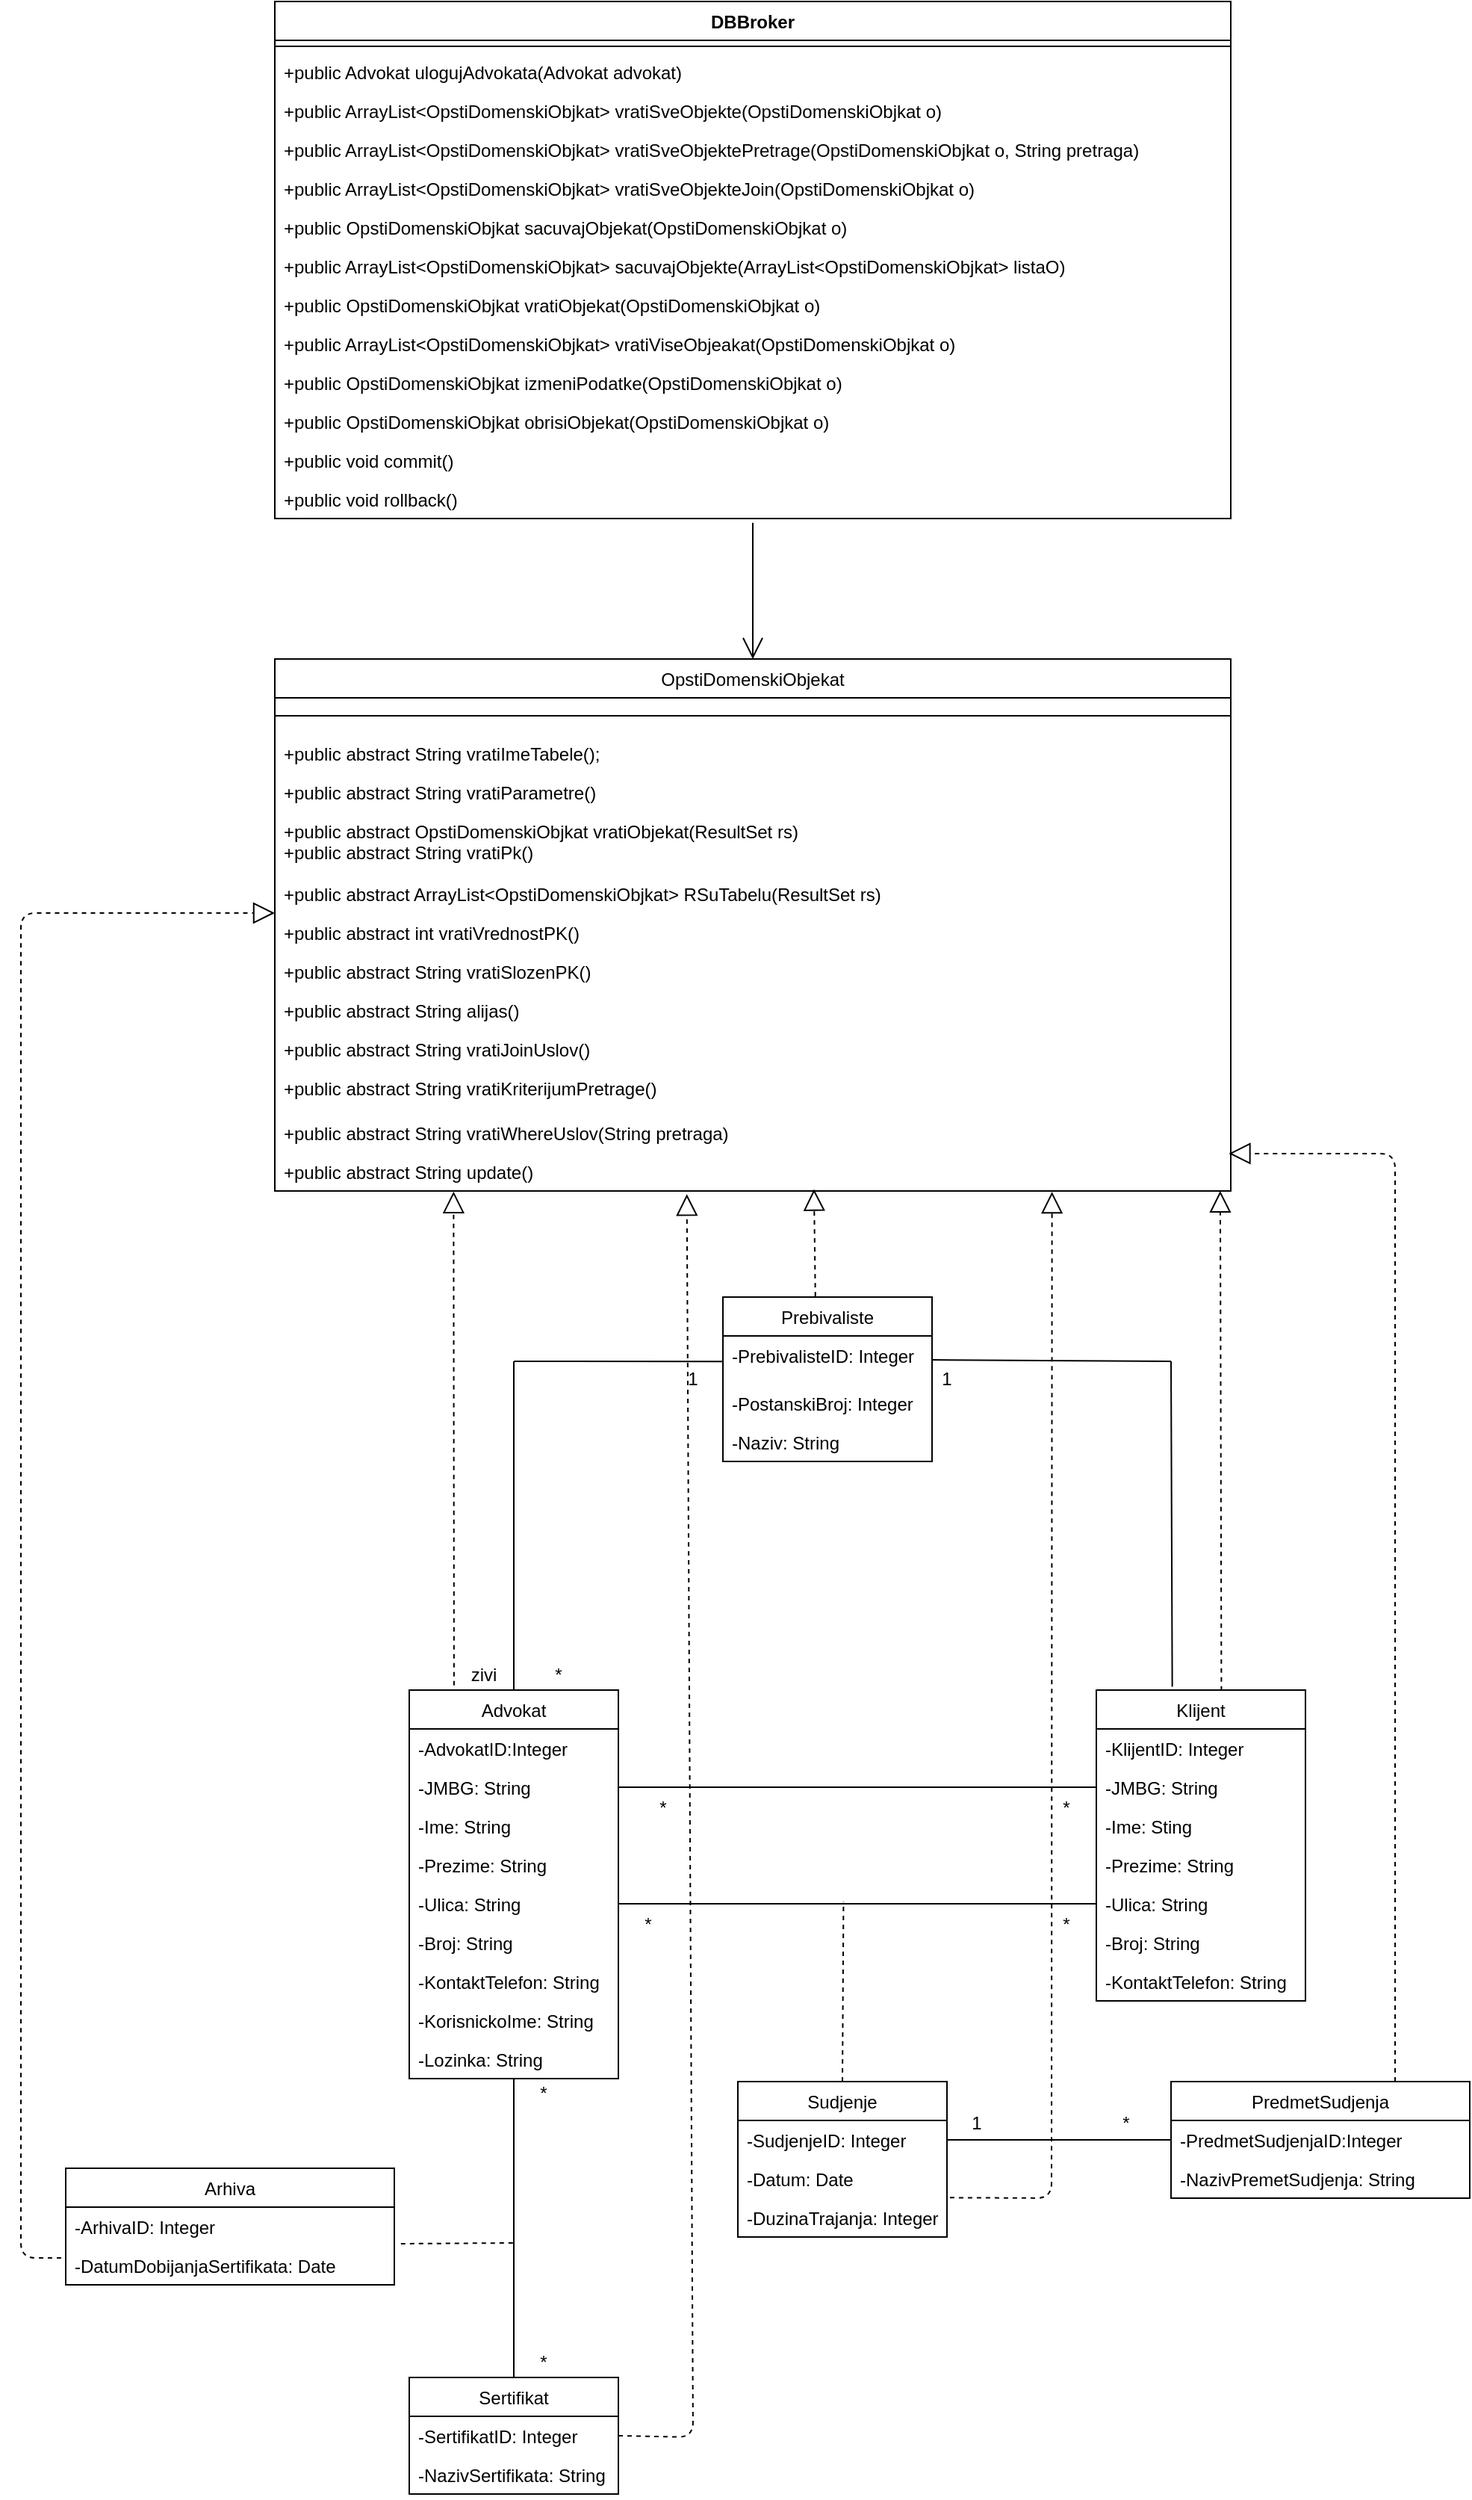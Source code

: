 <mxfile version="13.7.5" type="device"><diagram id="2KVri0osYde7TfVU3Jks" name="Page-1"><mxGraphModel dx="3020" dy="1205" grid="1" gridSize="10" guides="1" tooltips="1" connect="1" arrows="1" fold="1" page="1" pageScale="1" pageWidth="850" pageHeight="1100" math="0" shadow="0"><root><mxCell id="0"/><mxCell id="1" parent="0"/><mxCell id="NaRFbA2rVS_C3RJNnRHM-2" value="OpstiDomenskiObjekat" style="swimlane;fontStyle=0;childLayout=stackLayout;horizontal=1;startSize=26;fillColor=none;horizontalStack=0;resizeParent=1;resizeParentMax=0;resizeLast=0;collapsible=1;marginBottom=0;" vertex="1" parent="1"><mxGeometry x="-40" y="930" width="640" height="356" as="geometry"/></mxCell><mxCell id="NaRFbA2rVS_C3RJNnRHM-14" value="" style="line;strokeWidth=1;fillColor=none;align=left;verticalAlign=middle;spacingTop=-1;spacingLeft=3;spacingRight=3;rotatable=0;labelPosition=right;points=[];portConstraint=eastwest;" vertex="1" parent="NaRFbA2rVS_C3RJNnRHM-2"><mxGeometry y="26" width="640" height="24" as="geometry"/></mxCell><mxCell id="NaRFbA2rVS_C3RJNnRHM-3" value="+public abstract String vratiImeTabele();" style="text;strokeColor=none;fillColor=none;align=left;verticalAlign=top;spacingLeft=4;spacingRight=4;overflow=hidden;rotatable=0;points=[[0,0.5],[1,0.5]];portConstraint=eastwest;" vertex="1" parent="NaRFbA2rVS_C3RJNnRHM-2"><mxGeometry y="50" width="640" height="26" as="geometry"/></mxCell><mxCell id="NaRFbA2rVS_C3RJNnRHM-4" value="+public abstract String vratiParametre()" style="text;strokeColor=none;fillColor=none;align=left;verticalAlign=top;spacingLeft=4;spacingRight=4;overflow=hidden;rotatable=0;points=[[0,0.5],[1,0.5]];portConstraint=eastwest;" vertex="1" parent="NaRFbA2rVS_C3RJNnRHM-2"><mxGeometry y="76" width="640" height="26" as="geometry"/></mxCell><mxCell id="NaRFbA2rVS_C3RJNnRHM-5" value="+public abstract OpstiDomenskiObjkat vratiObjekat(ResultSet rs)&#10;+public abstract String vratiPk()" style="text;strokeColor=none;fillColor=none;align=left;verticalAlign=top;spacingLeft=4;spacingRight=4;overflow=hidden;rotatable=0;points=[[0,0.5],[1,0.5]];portConstraint=eastwest;" vertex="1" parent="NaRFbA2rVS_C3RJNnRHM-2"><mxGeometry y="102" width="640" height="42" as="geometry"/></mxCell><mxCell id="NaRFbA2rVS_C3RJNnRHM-9" value="+public abstract ArrayList&lt;OpstiDomenskiObjkat&gt; RSuTabelu(ResultSet rs)" style="text;strokeColor=none;fillColor=none;align=left;verticalAlign=top;spacingLeft=4;spacingRight=4;overflow=hidden;rotatable=0;points=[[0,0.5],[1,0.5]];portConstraint=eastwest;" vertex="1" parent="NaRFbA2rVS_C3RJNnRHM-2"><mxGeometry y="144" width="640" height="26" as="geometry"/></mxCell><mxCell id="NaRFbA2rVS_C3RJNnRHM-8" value="+public abstract int vratiVrednostPK()" style="text;strokeColor=none;fillColor=none;align=left;verticalAlign=top;spacingLeft=4;spacingRight=4;overflow=hidden;rotatable=0;points=[[0,0.5],[1,0.5]];portConstraint=eastwest;" vertex="1" parent="NaRFbA2rVS_C3RJNnRHM-2"><mxGeometry y="170" width="640" height="26" as="geometry"/></mxCell><mxCell id="NaRFbA2rVS_C3RJNnRHM-7" value="+public abstract String vratiSlozenPK()" style="text;strokeColor=none;fillColor=none;align=left;verticalAlign=top;spacingLeft=4;spacingRight=4;overflow=hidden;rotatable=0;points=[[0,0.5],[1,0.5]];portConstraint=eastwest;" vertex="1" parent="NaRFbA2rVS_C3RJNnRHM-2"><mxGeometry y="196" width="640" height="26" as="geometry"/></mxCell><mxCell id="NaRFbA2rVS_C3RJNnRHM-10" value="+public abstract String alijas()" style="text;strokeColor=none;fillColor=none;align=left;verticalAlign=top;spacingLeft=4;spacingRight=4;overflow=hidden;rotatable=0;points=[[0,0.5],[1,0.5]];portConstraint=eastwest;" vertex="1" parent="NaRFbA2rVS_C3RJNnRHM-2"><mxGeometry y="222" width="640" height="26" as="geometry"/></mxCell><mxCell id="NaRFbA2rVS_C3RJNnRHM-11" value="+public abstract String vratiJoinUslov()" style="text;strokeColor=none;fillColor=none;align=left;verticalAlign=top;spacingLeft=4;spacingRight=4;overflow=hidden;rotatable=0;points=[[0,0.5],[1,0.5]];portConstraint=eastwest;" vertex="1" parent="NaRFbA2rVS_C3RJNnRHM-2"><mxGeometry y="248" width="640" height="26" as="geometry"/></mxCell><mxCell id="NaRFbA2rVS_C3RJNnRHM-6" value="+public abstract String vratiKriterijumPretrage()" style="text;strokeColor=none;fillColor=none;align=left;verticalAlign=top;spacingLeft=4;spacingRight=4;overflow=hidden;rotatable=0;points=[[0,0.5],[1,0.5]];portConstraint=eastwest;" vertex="1" parent="NaRFbA2rVS_C3RJNnRHM-2"><mxGeometry y="274" width="640" height="30" as="geometry"/></mxCell><mxCell id="NaRFbA2rVS_C3RJNnRHM-12" value="+public abstract String vratiWhereUslov(String pretraga)" style="text;strokeColor=none;fillColor=none;align=left;verticalAlign=top;spacingLeft=4;spacingRight=4;overflow=hidden;rotatable=0;points=[[0,0.5],[1,0.5]];portConstraint=eastwest;" vertex="1" parent="NaRFbA2rVS_C3RJNnRHM-2"><mxGeometry y="304" width="640" height="26" as="geometry"/></mxCell><mxCell id="NaRFbA2rVS_C3RJNnRHM-13" value="+public abstract String update()" style="text;strokeColor=none;fillColor=none;align=left;verticalAlign=top;spacingLeft=4;spacingRight=4;overflow=hidden;rotatable=0;points=[[0,0.5],[1,0.5]];portConstraint=eastwest;" vertex="1" parent="NaRFbA2rVS_C3RJNnRHM-2"><mxGeometry y="330" width="640" height="26" as="geometry"/></mxCell><mxCell id="NaRFbA2rVS_C3RJNnRHM-16" value="DBBroker&#10;" style="swimlane;fontStyle=1;align=center;verticalAlign=top;childLayout=stackLayout;horizontal=1;startSize=26;horizontalStack=0;resizeParent=1;resizeParentMax=0;resizeLast=0;collapsible=1;marginBottom=0;" vertex="1" parent="1"><mxGeometry x="-40" y="490" width="640" height="346" as="geometry"/></mxCell><mxCell id="NaRFbA2rVS_C3RJNnRHM-18" value="" style="line;strokeWidth=1;fillColor=none;align=left;verticalAlign=middle;spacingTop=-1;spacingLeft=3;spacingRight=3;rotatable=0;labelPosition=right;points=[];portConstraint=eastwest;" vertex="1" parent="NaRFbA2rVS_C3RJNnRHM-16"><mxGeometry y="26" width="640" height="8" as="geometry"/></mxCell><mxCell id="NaRFbA2rVS_C3RJNnRHM-19" value="+public Advokat ulogujAdvokata(Advokat advokat)" style="text;strokeColor=none;fillColor=none;align=left;verticalAlign=top;spacingLeft=4;spacingRight=4;overflow=hidden;rotatable=0;points=[[0,0.5],[1,0.5]];portConstraint=eastwest;" vertex="1" parent="NaRFbA2rVS_C3RJNnRHM-16"><mxGeometry y="34" width="640" height="26" as="geometry"/></mxCell><mxCell id="NaRFbA2rVS_C3RJNnRHM-20" value="+public ArrayList&lt;OpstiDomenskiObjkat&gt; vratiSveObjekte(OpstiDomenskiObjkat o)" style="text;strokeColor=none;fillColor=none;align=left;verticalAlign=top;spacingLeft=4;spacingRight=4;overflow=hidden;rotatable=0;points=[[0,0.5],[1,0.5]];portConstraint=eastwest;" vertex="1" parent="NaRFbA2rVS_C3RJNnRHM-16"><mxGeometry y="60" width="640" height="26" as="geometry"/></mxCell><mxCell id="NaRFbA2rVS_C3RJNnRHM-21" value="+public ArrayList&lt;OpstiDomenskiObjkat&gt; vratiSveObjektePretrage(OpstiDomenskiObjkat o, String pretraga)" style="text;strokeColor=none;fillColor=none;align=left;verticalAlign=top;spacingLeft=4;spacingRight=4;overflow=hidden;rotatable=0;points=[[0,0.5],[1,0.5]];portConstraint=eastwest;" vertex="1" parent="NaRFbA2rVS_C3RJNnRHM-16"><mxGeometry y="86" width="640" height="26" as="geometry"/></mxCell><mxCell id="NaRFbA2rVS_C3RJNnRHM-22" value="+public ArrayList&lt;OpstiDomenskiObjkat&gt; vratiSveObjekteJoin(OpstiDomenskiObjkat o)" style="text;strokeColor=none;fillColor=none;align=left;verticalAlign=top;spacingLeft=4;spacingRight=4;overflow=hidden;rotatable=0;points=[[0,0.5],[1,0.5]];portConstraint=eastwest;" vertex="1" parent="NaRFbA2rVS_C3RJNnRHM-16"><mxGeometry y="112" width="640" height="26" as="geometry"/></mxCell><mxCell id="NaRFbA2rVS_C3RJNnRHM-23" value="+public OpstiDomenskiObjkat sacuvajObjekat(OpstiDomenskiObjkat o)" style="text;strokeColor=none;fillColor=none;align=left;verticalAlign=top;spacingLeft=4;spacingRight=4;overflow=hidden;rotatable=0;points=[[0,0.5],[1,0.5]];portConstraint=eastwest;" vertex="1" parent="NaRFbA2rVS_C3RJNnRHM-16"><mxGeometry y="138" width="640" height="26" as="geometry"/></mxCell><mxCell id="NaRFbA2rVS_C3RJNnRHM-24" value="+public ArrayList&lt;OpstiDomenskiObjkat&gt; sacuvajObjekte(ArrayList&lt;OpstiDomenskiObjkat&gt; listaO)" style="text;strokeColor=none;fillColor=none;align=left;verticalAlign=top;spacingLeft=4;spacingRight=4;overflow=hidden;rotatable=0;points=[[0,0.5],[1,0.5]];portConstraint=eastwest;" vertex="1" parent="NaRFbA2rVS_C3RJNnRHM-16"><mxGeometry y="164" width="640" height="26" as="geometry"/></mxCell><mxCell id="NaRFbA2rVS_C3RJNnRHM-25" value="+public OpstiDomenskiObjkat vratiObjekat(OpstiDomenskiObjkat o)" style="text;strokeColor=none;fillColor=none;align=left;verticalAlign=top;spacingLeft=4;spacingRight=4;overflow=hidden;rotatable=0;points=[[0,0.5],[1,0.5]];portConstraint=eastwest;" vertex="1" parent="NaRFbA2rVS_C3RJNnRHM-16"><mxGeometry y="190" width="640" height="26" as="geometry"/></mxCell><mxCell id="NaRFbA2rVS_C3RJNnRHM-26" value="+public ArrayList&lt;OpstiDomenskiObjkat&gt; vratiViseObjeakat(OpstiDomenskiObjkat o)" style="text;strokeColor=none;fillColor=none;align=left;verticalAlign=top;spacingLeft=4;spacingRight=4;overflow=hidden;rotatable=0;points=[[0,0.5],[1,0.5]];portConstraint=eastwest;" vertex="1" parent="NaRFbA2rVS_C3RJNnRHM-16"><mxGeometry y="216" width="640" height="26" as="geometry"/></mxCell><mxCell id="NaRFbA2rVS_C3RJNnRHM-27" value="+public OpstiDomenskiObjkat izmeniPodatke(OpstiDomenskiObjkat o)        " style="text;strokeColor=none;fillColor=none;align=left;verticalAlign=top;spacingLeft=4;spacingRight=4;overflow=hidden;rotatable=0;points=[[0,0.5],[1,0.5]];portConstraint=eastwest;" vertex="1" parent="NaRFbA2rVS_C3RJNnRHM-16"><mxGeometry y="242" width="640" height="26" as="geometry"/></mxCell><mxCell id="NaRFbA2rVS_C3RJNnRHM-28" value="+public OpstiDomenskiObjkat obrisiObjekat(OpstiDomenskiObjkat o)" style="text;strokeColor=none;fillColor=none;align=left;verticalAlign=top;spacingLeft=4;spacingRight=4;overflow=hidden;rotatable=0;points=[[0,0.5],[1,0.5]];portConstraint=eastwest;" vertex="1" parent="NaRFbA2rVS_C3RJNnRHM-16"><mxGeometry y="268" width="640" height="26" as="geometry"/></mxCell><mxCell id="NaRFbA2rVS_C3RJNnRHM-29" value="+public void commit()" style="text;strokeColor=none;fillColor=none;align=left;verticalAlign=top;spacingLeft=4;spacingRight=4;overflow=hidden;rotatable=0;points=[[0,0.5],[1,0.5]];portConstraint=eastwest;" vertex="1" parent="NaRFbA2rVS_C3RJNnRHM-16"><mxGeometry y="294" width="640" height="26" as="geometry"/></mxCell><mxCell id="NaRFbA2rVS_C3RJNnRHM-30" value="+public void rollback()" style="text;strokeColor=none;fillColor=none;align=left;verticalAlign=top;spacingLeft=4;spacingRight=4;overflow=hidden;rotatable=0;points=[[0,0.5],[1,0.5]];portConstraint=eastwest;" vertex="1" parent="NaRFbA2rVS_C3RJNnRHM-16"><mxGeometry y="320" width="640" height="26" as="geometry"/></mxCell><mxCell id="NaRFbA2rVS_C3RJNnRHM-33" value="" style="endArrow=block;dashed=1;endFill=0;endSize=12;html=1;" edge="1" parent="1"><mxGeometry width="160" relative="1" as="geometry"><mxPoint x="-183" y="2000" as="sourcePoint"/><mxPoint x="-40" y="1100" as="targetPoint"/><Array as="points"><mxPoint x="-210" y="2000"/><mxPoint x="-210" y="1850"/><mxPoint x="-210" y="1640"/><mxPoint x="-210" y="1400"/><mxPoint x="-210" y="1100"/></Array></mxGeometry></mxCell><mxCell id="NaRFbA2rVS_C3RJNnRHM-68" value="Prebivaliste" style="swimlane;fontStyle=0;childLayout=stackLayout;horizontal=1;startSize=26;fillColor=none;horizontalStack=0;resizeParent=1;resizeParentMax=0;resizeLast=0;collapsible=1;marginBottom=0;" vertex="1" parent="1"><mxGeometry x="260" y="1357" width="140" height="110" as="geometry"/></mxCell><mxCell id="NaRFbA2rVS_C3RJNnRHM-69" value="-PrebivalisteID: Integer" style="text;strokeColor=none;fillColor=none;align=left;verticalAlign=top;spacingLeft=4;spacingRight=4;overflow=hidden;rotatable=0;points=[[0,0.5],[1,0.5]];portConstraint=eastwest;" vertex="1" parent="NaRFbA2rVS_C3RJNnRHM-68"><mxGeometry y="26" width="140" height="32" as="geometry"/></mxCell><mxCell id="NaRFbA2rVS_C3RJNnRHM-109" value="" style="endArrow=none;html=1;exitX=1;exitY=0.5;exitDx=0;exitDy=0;" edge="1" parent="NaRFbA2rVS_C3RJNnRHM-68" source="NaRFbA2rVS_C3RJNnRHM-69"><mxGeometry width="50" height="50" relative="1" as="geometry"><mxPoint x="130" y="93" as="sourcePoint"/><mxPoint x="300" y="43" as="targetPoint"/></mxGeometry></mxCell><mxCell id="NaRFbA2rVS_C3RJNnRHM-70" value="-PostanskiBroj: Integer" style="text;strokeColor=none;fillColor=none;align=left;verticalAlign=top;spacingLeft=4;spacingRight=4;overflow=hidden;rotatable=0;points=[[0,0.5],[1,0.5]];portConstraint=eastwest;" vertex="1" parent="NaRFbA2rVS_C3RJNnRHM-68"><mxGeometry y="58" width="140" height="26" as="geometry"/></mxCell><mxCell id="NaRFbA2rVS_C3RJNnRHM-71" value="-Naziv: String" style="text;strokeColor=none;fillColor=none;align=left;verticalAlign=top;spacingLeft=4;spacingRight=4;overflow=hidden;rotatable=0;points=[[0,0.5],[1,0.5]];portConstraint=eastwest;" vertex="1" parent="NaRFbA2rVS_C3RJNnRHM-68"><mxGeometry y="84" width="140" height="26" as="geometry"/></mxCell><mxCell id="NaRFbA2rVS_C3RJNnRHM-41" value="Arhiva" style="swimlane;fontStyle=0;childLayout=stackLayout;horizontal=1;startSize=26;fillColor=none;horizontalStack=0;resizeParent=1;resizeParentMax=0;resizeLast=0;collapsible=1;marginBottom=0;" vertex="1" parent="1"><mxGeometry x="-180" y="1940" width="220" height="78" as="geometry"/></mxCell><mxCell id="NaRFbA2rVS_C3RJNnRHM-42" value="-ArhivaID: Integer" style="text;strokeColor=none;fillColor=none;align=left;verticalAlign=top;spacingLeft=4;spacingRight=4;overflow=hidden;rotatable=0;points=[[0,0.5],[1,0.5]];portConstraint=eastwest;" vertex="1" parent="NaRFbA2rVS_C3RJNnRHM-41"><mxGeometry y="26" width="220" height="26" as="geometry"/></mxCell><mxCell id="NaRFbA2rVS_C3RJNnRHM-43" value="-DatumDobijanjaSertifikata: Date" style="text;strokeColor=none;fillColor=none;align=left;verticalAlign=top;spacingLeft=4;spacingRight=4;overflow=hidden;rotatable=0;points=[[0,0.5],[1,0.5]];portConstraint=eastwest;" vertex="1" parent="NaRFbA2rVS_C3RJNnRHM-41"><mxGeometry y="52" width="220" height="26" as="geometry"/></mxCell><mxCell id="NaRFbA2rVS_C3RJNnRHM-45" value="" style="endArrow=none;dashed=1;html=1;exitX=1.02;exitY=0.942;exitDx=0;exitDy=0;exitPerimeter=0;" edge="1" parent="1" source="NaRFbA2rVS_C3RJNnRHM-42"><mxGeometry width="50" height="50" relative="1" as="geometry"><mxPoint x="40" y="2030" as="sourcePoint"/><mxPoint x="120" y="1990" as="targetPoint"/></mxGeometry></mxCell><mxCell id="NaRFbA2rVS_C3RJNnRHM-46" value="" style="endArrow=none;html=1;" edge="1" parent="1"><mxGeometry width="50" height="50" relative="1" as="geometry"><mxPoint x="120" y="2080" as="sourcePoint"/><mxPoint x="120" y="1880" as="targetPoint"/></mxGeometry></mxCell><mxCell id="NaRFbA2rVS_C3RJNnRHM-55" value="Advokat" style="swimlane;fontStyle=0;childLayout=stackLayout;horizontal=1;startSize=26;fillColor=none;horizontalStack=0;resizeParent=1;resizeParentMax=0;resizeLast=0;collapsible=1;marginBottom=0;" vertex="1" parent="1"><mxGeometry x="50" y="1620" width="140" height="260" as="geometry"/></mxCell><mxCell id="NaRFbA2rVS_C3RJNnRHM-56" value="-AdvokatID:Integer" style="text;strokeColor=none;fillColor=none;align=left;verticalAlign=top;spacingLeft=4;spacingRight=4;overflow=hidden;rotatable=0;points=[[0,0.5],[1,0.5]];portConstraint=eastwest;" vertex="1" parent="NaRFbA2rVS_C3RJNnRHM-55"><mxGeometry y="26" width="140" height="26" as="geometry"/></mxCell><mxCell id="NaRFbA2rVS_C3RJNnRHM-57" value="-JMBG: String" style="text;strokeColor=none;fillColor=none;align=left;verticalAlign=top;spacingLeft=4;spacingRight=4;overflow=hidden;rotatable=0;points=[[0,0.5],[1,0.5]];portConstraint=eastwest;" vertex="1" parent="NaRFbA2rVS_C3RJNnRHM-55"><mxGeometry y="52" width="140" height="26" as="geometry"/></mxCell><mxCell id="NaRFbA2rVS_C3RJNnRHM-58" value="-Ime: String&#10;" style="text;strokeColor=none;fillColor=none;align=left;verticalAlign=top;spacingLeft=4;spacingRight=4;overflow=hidden;rotatable=0;points=[[0,0.5],[1,0.5]];portConstraint=eastwest;" vertex="1" parent="NaRFbA2rVS_C3RJNnRHM-55"><mxGeometry y="78" width="140" height="26" as="geometry"/></mxCell><mxCell id="NaRFbA2rVS_C3RJNnRHM-59" value="-Prezime: String" style="text;strokeColor=none;fillColor=none;align=left;verticalAlign=top;spacingLeft=4;spacingRight=4;overflow=hidden;rotatable=0;points=[[0,0.5],[1,0.5]];portConstraint=eastwest;" vertex="1" parent="NaRFbA2rVS_C3RJNnRHM-55"><mxGeometry y="104" width="140" height="26" as="geometry"/></mxCell><mxCell id="NaRFbA2rVS_C3RJNnRHM-60" value="-Ulica: String" style="text;strokeColor=none;fillColor=none;align=left;verticalAlign=top;spacingLeft=4;spacingRight=4;overflow=hidden;rotatable=0;points=[[0,0.5],[1,0.5]];portConstraint=eastwest;" vertex="1" parent="NaRFbA2rVS_C3RJNnRHM-55"><mxGeometry y="130" width="140" height="26" as="geometry"/></mxCell><mxCell id="NaRFbA2rVS_C3RJNnRHM-61" value="-Broj: String" style="text;strokeColor=none;fillColor=none;align=left;verticalAlign=top;spacingLeft=4;spacingRight=4;overflow=hidden;rotatable=0;points=[[0,0.5],[1,0.5]];portConstraint=eastwest;" vertex="1" parent="NaRFbA2rVS_C3RJNnRHM-55"><mxGeometry y="156" width="140" height="26" as="geometry"/></mxCell><mxCell id="NaRFbA2rVS_C3RJNnRHM-62" value="-KontaktTelefon: String" style="text;strokeColor=none;fillColor=none;align=left;verticalAlign=top;spacingLeft=4;spacingRight=4;overflow=hidden;rotatable=0;points=[[0,0.5],[1,0.5]];portConstraint=eastwest;" vertex="1" parent="NaRFbA2rVS_C3RJNnRHM-55"><mxGeometry y="182" width="140" height="26" as="geometry"/></mxCell><mxCell id="NaRFbA2rVS_C3RJNnRHM-63" value="-KorisnickoIme: String" style="text;strokeColor=none;fillColor=none;align=left;verticalAlign=top;spacingLeft=4;spacingRight=4;overflow=hidden;rotatable=0;points=[[0,0.5],[1,0.5]];portConstraint=eastwest;" vertex="1" parent="NaRFbA2rVS_C3RJNnRHM-55"><mxGeometry y="208" width="140" height="26" as="geometry"/></mxCell><mxCell id="NaRFbA2rVS_C3RJNnRHM-64" value="-Lozinka: String" style="text;strokeColor=none;fillColor=none;align=left;verticalAlign=top;spacingLeft=4;spacingRight=4;overflow=hidden;rotatable=0;points=[[0,0.5],[1,0.5]];portConstraint=eastwest;" vertex="1" parent="NaRFbA2rVS_C3RJNnRHM-55"><mxGeometry y="234" width="140" height="26" as="geometry"/></mxCell><mxCell id="NaRFbA2rVS_C3RJNnRHM-50" value="*" style="text;html=1;strokeColor=none;fillColor=none;align=center;verticalAlign=middle;whiteSpace=wrap;rounded=0;" vertex="1" parent="1"><mxGeometry x="120" y="2060" width="40" height="20" as="geometry"/></mxCell><mxCell id="NaRFbA2rVS_C3RJNnRHM-111" value="PredmetSudjenja" style="swimlane;fontStyle=0;childLayout=stackLayout;horizontal=1;startSize=26;fillColor=none;horizontalStack=0;resizeParent=1;resizeParentMax=0;resizeLast=0;collapsible=1;marginBottom=0;" vertex="1" parent="1"><mxGeometry x="560" y="1882" width="200" height="78" as="geometry"/></mxCell><mxCell id="NaRFbA2rVS_C3RJNnRHM-112" value="-PredmetSudjenjaID:Integer" style="text;strokeColor=none;fillColor=none;align=left;verticalAlign=top;spacingLeft=4;spacingRight=4;overflow=hidden;rotatable=0;points=[[0,0.5],[1,0.5]];portConstraint=eastwest;" vertex="1" parent="NaRFbA2rVS_C3RJNnRHM-111"><mxGeometry y="26" width="200" height="26" as="geometry"/></mxCell><mxCell id="NaRFbA2rVS_C3RJNnRHM-113" value="-NazivPremetSudjenja: String" style="text;strokeColor=none;fillColor=none;align=left;verticalAlign=top;spacingLeft=4;spacingRight=4;overflow=hidden;rotatable=0;points=[[0,0.5],[1,0.5]];portConstraint=eastwest;" vertex="1" parent="NaRFbA2rVS_C3RJNnRHM-111"><mxGeometry y="52" width="200" height="26" as="geometry"/></mxCell><mxCell id="NaRFbA2rVS_C3RJNnRHM-51" value="Sertifikat" style="swimlane;fontStyle=0;childLayout=stackLayout;horizontal=1;startSize=26;fillColor=none;horizontalStack=0;resizeParent=1;resizeParentMax=0;resizeLast=0;collapsible=1;marginBottom=0;" vertex="1" parent="1"><mxGeometry x="50" y="2080" width="140" height="78" as="geometry"/></mxCell><mxCell id="NaRFbA2rVS_C3RJNnRHM-52" value="-SertifikatID: Integer&#10;" style="text;strokeColor=none;fillColor=none;align=left;verticalAlign=top;spacingLeft=4;spacingRight=4;overflow=hidden;rotatable=0;points=[[0,0.5],[1,0.5]];portConstraint=eastwest;" vertex="1" parent="NaRFbA2rVS_C3RJNnRHM-51"><mxGeometry y="26" width="140" height="26" as="geometry"/></mxCell><mxCell id="NaRFbA2rVS_C3RJNnRHM-53" value="-NazivSertifikata: String" style="text;strokeColor=none;fillColor=none;align=left;verticalAlign=top;spacingLeft=4;spacingRight=4;overflow=hidden;rotatable=0;points=[[0,0.5],[1,0.5]];portConstraint=eastwest;" vertex="1" parent="NaRFbA2rVS_C3RJNnRHM-51"><mxGeometry y="52" width="140" height="26" as="geometry"/></mxCell><mxCell id="NaRFbA2rVS_C3RJNnRHM-67" value="*" style="text;html=1;strokeColor=none;fillColor=none;align=center;verticalAlign=middle;whiteSpace=wrap;rounded=0;" vertex="1" parent="1"><mxGeometry x="120" y="1880" width="40" height="20" as="geometry"/></mxCell><mxCell id="NaRFbA2rVS_C3RJNnRHM-72" value="" style="endArrow=none;html=1;entryX=0;entryY=0.535;entryDx=0;entryDy=0;entryPerimeter=0;" edge="1" parent="1" target="NaRFbA2rVS_C3RJNnRHM-69"><mxGeometry width="50" height="50" relative="1" as="geometry"><mxPoint x="120" y="1400" as="sourcePoint"/><mxPoint x="250" y="1400" as="targetPoint"/></mxGeometry></mxCell><mxCell id="NaRFbA2rVS_C3RJNnRHM-73" value="" style="endArrow=none;html=1;exitX=0.5;exitY=0;exitDx=0;exitDy=0;" edge="1" parent="1" source="NaRFbA2rVS_C3RJNnRHM-55"><mxGeometry width="50" height="50" relative="1" as="geometry"><mxPoint x="120" y="1610" as="sourcePoint"/><mxPoint x="120" y="1400" as="targetPoint"/></mxGeometry></mxCell><mxCell id="NaRFbA2rVS_C3RJNnRHM-75" value="zivi" style="text;html=1;strokeColor=none;fillColor=none;align=center;verticalAlign=middle;whiteSpace=wrap;rounded=0;" vertex="1" parent="1"><mxGeometry x="80" y="1600" width="40" height="20" as="geometry"/></mxCell><mxCell id="NaRFbA2rVS_C3RJNnRHM-77" value="*" style="text;html=1;strokeColor=none;fillColor=none;align=center;verticalAlign=middle;whiteSpace=wrap;rounded=0;" vertex="1" parent="1"><mxGeometry x="130" y="1600" width="40" height="20" as="geometry"/></mxCell><mxCell id="NaRFbA2rVS_C3RJNnRHM-78" value="1" style="text;html=1;strokeColor=none;fillColor=none;align=center;verticalAlign=middle;whiteSpace=wrap;rounded=0;" vertex="1" parent="1"><mxGeometry x="220" y="1402" width="40" height="20" as="geometry"/></mxCell><mxCell id="NaRFbA2rVS_C3RJNnRHM-81" value="Klijent" style="swimlane;fontStyle=0;childLayout=stackLayout;horizontal=1;startSize=26;fillColor=none;horizontalStack=0;resizeParent=1;resizeParentMax=0;resizeLast=0;collapsible=1;marginBottom=0;" vertex="1" parent="1"><mxGeometry x="510" y="1620" width="140" height="208" as="geometry"/></mxCell><mxCell id="NaRFbA2rVS_C3RJNnRHM-82" value="-KlijentID: Integer" style="text;strokeColor=none;fillColor=none;align=left;verticalAlign=top;spacingLeft=4;spacingRight=4;overflow=hidden;rotatable=0;points=[[0,0.5],[1,0.5]];portConstraint=eastwest;" vertex="1" parent="NaRFbA2rVS_C3RJNnRHM-81"><mxGeometry y="26" width="140" height="26" as="geometry"/></mxCell><mxCell id="NaRFbA2rVS_C3RJNnRHM-83" value="-JMBG: String" style="text;strokeColor=none;fillColor=none;align=left;verticalAlign=top;spacingLeft=4;spacingRight=4;overflow=hidden;rotatable=0;points=[[0,0.5],[1,0.5]];portConstraint=eastwest;" vertex="1" parent="NaRFbA2rVS_C3RJNnRHM-81"><mxGeometry y="52" width="140" height="26" as="geometry"/></mxCell><mxCell id="NaRFbA2rVS_C3RJNnRHM-84" value="-Ime: Sting" style="text;strokeColor=none;fillColor=none;align=left;verticalAlign=top;spacingLeft=4;spacingRight=4;overflow=hidden;rotatable=0;points=[[0,0.5],[1,0.5]];portConstraint=eastwest;" vertex="1" parent="NaRFbA2rVS_C3RJNnRHM-81"><mxGeometry y="78" width="140" height="26" as="geometry"/></mxCell><mxCell id="NaRFbA2rVS_C3RJNnRHM-87" value="-Prezime: String" style="text;strokeColor=none;fillColor=none;align=left;verticalAlign=top;spacingLeft=4;spacingRight=4;overflow=hidden;rotatable=0;points=[[0,0.5],[1,0.5]];portConstraint=eastwest;" vertex="1" parent="NaRFbA2rVS_C3RJNnRHM-81"><mxGeometry y="104" width="140" height="26" as="geometry"/></mxCell><mxCell id="NaRFbA2rVS_C3RJNnRHM-90" value="-Ulica: String" style="text;strokeColor=none;fillColor=none;align=left;verticalAlign=top;spacingLeft=4;spacingRight=4;overflow=hidden;rotatable=0;points=[[0,0.5],[1,0.5]];portConstraint=eastwest;" vertex="1" parent="NaRFbA2rVS_C3RJNnRHM-81"><mxGeometry y="130" width="140" height="26" as="geometry"/></mxCell><mxCell id="NaRFbA2rVS_C3RJNnRHM-91" value="-Broj: String" style="text;strokeColor=none;fillColor=none;align=left;verticalAlign=top;spacingLeft=4;spacingRight=4;overflow=hidden;rotatable=0;points=[[0,0.5],[1,0.5]];portConstraint=eastwest;" vertex="1" parent="NaRFbA2rVS_C3RJNnRHM-81"><mxGeometry y="156" width="140" height="26" as="geometry"/></mxCell><mxCell id="NaRFbA2rVS_C3RJNnRHM-92" value="-KontaktTelefon: String" style="text;strokeColor=none;fillColor=none;align=left;verticalAlign=top;spacingLeft=4;spacingRight=4;overflow=hidden;rotatable=0;points=[[0,0.5],[1,0.5]];portConstraint=eastwest;" vertex="1" parent="NaRFbA2rVS_C3RJNnRHM-81"><mxGeometry y="182" width="140" height="26" as="geometry"/></mxCell><mxCell id="NaRFbA2rVS_C3RJNnRHM-93" value="" style="line;strokeWidth=1;fillColor=none;align=left;verticalAlign=middle;spacingTop=-1;spacingLeft=3;spacingRight=3;rotatable=0;labelPosition=right;points=[];portConstraint=eastwest;" vertex="1" parent="1"><mxGeometry x="190" y="1681" width="320" height="8" as="geometry"/></mxCell><mxCell id="NaRFbA2rVS_C3RJNnRHM-95" value="" style="line;strokeWidth=1;fillColor=none;align=left;verticalAlign=middle;spacingTop=-1;spacingLeft=3;spacingRight=3;rotatable=0;labelPosition=right;points=[];portConstraint=eastwest;" vertex="1" parent="1"><mxGeometry x="190" y="1759" width="320" height="8" as="geometry"/></mxCell><mxCell id="NaRFbA2rVS_C3RJNnRHM-97" value="*" style="text;html=1;strokeColor=none;fillColor=none;align=center;verticalAlign=middle;whiteSpace=wrap;rounded=0;" vertex="1" parent="1"><mxGeometry x="200" y="1689" width="40" height="20" as="geometry"/></mxCell><mxCell id="NaRFbA2rVS_C3RJNnRHM-99" value="*" style="text;html=1;strokeColor=none;fillColor=none;align=center;verticalAlign=middle;whiteSpace=wrap;rounded=0;" vertex="1" parent="1"><mxGeometry x="470" y="1689" width="40" height="20" as="geometry"/></mxCell><mxCell id="NaRFbA2rVS_C3RJNnRHM-102" value="*" style="text;html=1;strokeColor=none;fillColor=none;align=center;verticalAlign=middle;whiteSpace=wrap;rounded=0;" vertex="1" parent="1"><mxGeometry x="190" y="1767" width="40" height="20" as="geometry"/></mxCell><mxCell id="NaRFbA2rVS_C3RJNnRHM-103" value="*" style="text;html=1;strokeColor=none;fillColor=none;align=center;verticalAlign=middle;whiteSpace=wrap;rounded=0;" vertex="1" parent="1"><mxGeometry x="470" y="1767" width="40" height="20" as="geometry"/></mxCell><mxCell id="NaRFbA2rVS_C3RJNnRHM-104" value="Sudjenje" style="swimlane;fontStyle=0;childLayout=stackLayout;horizontal=1;startSize=26;fillColor=none;horizontalStack=0;resizeParent=1;resizeParentMax=0;resizeLast=0;collapsible=1;marginBottom=0;" vertex="1" parent="1"><mxGeometry x="270" y="1882" width="140" height="104" as="geometry"/></mxCell><mxCell id="NaRFbA2rVS_C3RJNnRHM-105" value="-SudjenjeID: Integer" style="text;strokeColor=none;fillColor=none;align=left;verticalAlign=top;spacingLeft=4;spacingRight=4;overflow=hidden;rotatable=0;points=[[0,0.5],[1,0.5]];portConstraint=eastwest;" vertex="1" parent="NaRFbA2rVS_C3RJNnRHM-104"><mxGeometry y="26" width="140" height="26" as="geometry"/></mxCell><mxCell id="NaRFbA2rVS_C3RJNnRHM-106" value="-Datum: Date" style="text;strokeColor=none;fillColor=none;align=left;verticalAlign=top;spacingLeft=4;spacingRight=4;overflow=hidden;rotatable=0;points=[[0,0.5],[1,0.5]];portConstraint=eastwest;" vertex="1" parent="NaRFbA2rVS_C3RJNnRHM-104"><mxGeometry y="52" width="140" height="26" as="geometry"/></mxCell><mxCell id="NaRFbA2rVS_C3RJNnRHM-107" value="-DuzinaTrajanja: Integer" style="text;strokeColor=none;fillColor=none;align=left;verticalAlign=top;spacingLeft=4;spacingRight=4;overflow=hidden;rotatable=0;points=[[0,0.5],[1,0.5]];portConstraint=eastwest;" vertex="1" parent="NaRFbA2rVS_C3RJNnRHM-104"><mxGeometry y="78" width="140" height="26" as="geometry"/></mxCell><mxCell id="NaRFbA2rVS_C3RJNnRHM-108" value="" style="endArrow=none;dashed=1;html=1;entryX=0.471;entryY=0.35;entryDx=0;entryDy=0;entryPerimeter=0;exitX=0.5;exitY=0;exitDx=0;exitDy=0;" edge="1" parent="1" source="NaRFbA2rVS_C3RJNnRHM-104" target="NaRFbA2rVS_C3RJNnRHM-95"><mxGeometry width="50" height="50" relative="1" as="geometry"><mxPoint x="320" y="1820" as="sourcePoint"/><mxPoint x="370" y="1770" as="targetPoint"/></mxGeometry></mxCell><mxCell id="NaRFbA2rVS_C3RJNnRHM-110" value="" style="endArrow=none;html=1;exitX=0.363;exitY=-0.011;exitDx=0;exitDy=0;exitPerimeter=0;" edge="1" parent="1" source="NaRFbA2rVS_C3RJNnRHM-81"><mxGeometry width="50" height="50" relative="1" as="geometry"><mxPoint x="560" y="1450" as="sourcePoint"/><mxPoint x="560" y="1400" as="targetPoint"/></mxGeometry></mxCell><mxCell id="NaRFbA2rVS_C3RJNnRHM-116" value="" style="line;strokeWidth=1;fillColor=none;align=left;verticalAlign=middle;spacingTop=-1;spacingLeft=3;spacingRight=3;rotatable=0;labelPosition=right;points=[];portConstraint=eastwest;" vertex="1" parent="1"><mxGeometry x="410" y="1917" width="150" height="8" as="geometry"/></mxCell><mxCell id="NaRFbA2rVS_C3RJNnRHM-119" value="*" style="text;html=1;strokeColor=none;fillColor=none;align=center;verticalAlign=middle;whiteSpace=wrap;rounded=0;" vertex="1" parent="1"><mxGeometry x="500" y="1900" width="60" height="20" as="geometry"/></mxCell><mxCell id="NaRFbA2rVS_C3RJNnRHM-120" value="1" style="text;html=1;strokeColor=none;fillColor=none;align=center;verticalAlign=middle;whiteSpace=wrap;rounded=0;" vertex="1" parent="1"><mxGeometry x="400" y="1900" width="60" height="20" as="geometry"/></mxCell><mxCell id="NaRFbA2rVS_C3RJNnRHM-121" value="1" style="text;html=1;strokeColor=none;fillColor=none;align=center;verticalAlign=middle;whiteSpace=wrap;rounded=0;" vertex="1" parent="1"><mxGeometry x="390" y="1402" width="40" height="20" as="geometry"/></mxCell><mxCell id="NaRFbA2rVS_C3RJNnRHM-122" value="" style="endArrow=block;dashed=1;endFill=0;endSize=12;html=1;entryX=0.564;entryY=0.952;entryDx=0;entryDy=0;entryPerimeter=0;exitX=0.442;exitY=-0.004;exitDx=0;exitDy=0;exitPerimeter=0;" edge="1" parent="1" source="NaRFbA2rVS_C3RJNnRHM-68" target="NaRFbA2rVS_C3RJNnRHM-13"><mxGeometry width="160" relative="1" as="geometry"><mxPoint x="170" y="1310" as="sourcePoint"/><mxPoint x="330" y="1310" as="targetPoint"/><Array as="points"/></mxGeometry></mxCell><mxCell id="NaRFbA2rVS_C3RJNnRHM-123" value="" style="endArrow=block;dashed=1;endFill=0;endSize=12;html=1;entryX=0.431;entryY=1.081;entryDx=0;entryDy=0;entryPerimeter=0;exitX=1;exitY=0.5;exitDx=0;exitDy=0;" edge="1" parent="1" source="NaRFbA2rVS_C3RJNnRHM-52" target="NaRFbA2rVS_C3RJNnRHM-13"><mxGeometry width="160" relative="1" as="geometry"><mxPoint x="216" y="2120" as="sourcePoint"/><mxPoint x="240" y="1360" as="targetPoint"/><Array as="points"><mxPoint x="240" y="2120"/></Array></mxGeometry></mxCell><mxCell id="NaRFbA2rVS_C3RJNnRHM-124" value="" style="endArrow=block;dashed=1;endFill=0;endSize=12;html=1;entryX=0.187;entryY=1.013;entryDx=0;entryDy=0;entryPerimeter=0;exitX=0.214;exitY=-0.012;exitDx=0;exitDy=0;exitPerimeter=0;" edge="1" parent="1" source="NaRFbA2rVS_C3RJNnRHM-55" target="NaRFbA2rVS_C3RJNnRHM-13"><mxGeometry width="160" relative="1" as="geometry"><mxPoint x="-90" y="1320" as="sourcePoint"/><mxPoint x="70" y="1320" as="targetPoint"/></mxGeometry></mxCell><mxCell id="NaRFbA2rVS_C3RJNnRHM-125" value="" style="endArrow=block;dashed=1;endFill=0;endSize=12;html=1;entryX=0.813;entryY=1.021;entryDx=0;entryDy=0;entryPerimeter=0;exitX=1.014;exitY=-0.013;exitDx=0;exitDy=0;exitPerimeter=0;" edge="1" parent="1" source="NaRFbA2rVS_C3RJNnRHM-107" target="NaRFbA2rVS_C3RJNnRHM-13"><mxGeometry width="160" relative="1" as="geometry"><mxPoint x="480" y="1970" as="sourcePoint"/><mxPoint x="590" y="1350" as="targetPoint"/><Array as="points"><mxPoint x="480" y="1960"/></Array></mxGeometry></mxCell><mxCell id="NaRFbA2rVS_C3RJNnRHM-126" value="" style="endArrow=block;dashed=1;endFill=0;endSize=12;html=1;exitX=0.598;exitY=0.002;exitDx=0;exitDy=0;exitPerimeter=0;entryX=0.989;entryY=0.997;entryDx=0;entryDy=0;entryPerimeter=0;" edge="1" parent="1" source="NaRFbA2rVS_C3RJNnRHM-81" target="NaRFbA2rVS_C3RJNnRHM-13"><mxGeometry width="160" relative="1" as="geometry"><mxPoint x="500" y="1370" as="sourcePoint"/><mxPoint x="596" y="1289" as="targetPoint"/></mxGeometry></mxCell><mxCell id="NaRFbA2rVS_C3RJNnRHM-127" value="" style="endArrow=block;dashed=1;endFill=0;endSize=12;html=1;entryX=0.998;entryY=0.038;entryDx=0;entryDy=0;entryPerimeter=0;exitX=0.75;exitY=0;exitDx=0;exitDy=0;" edge="1" parent="1" source="NaRFbA2rVS_C3RJNnRHM-111" target="NaRFbA2rVS_C3RJNnRHM-13"><mxGeometry width="160" relative="1" as="geometry"><mxPoint x="700" y="1261" as="sourcePoint"/><mxPoint x="810" y="1260" as="targetPoint"/><Array as="points"><mxPoint x="710" y="1261"/></Array></mxGeometry></mxCell><mxCell id="NaRFbA2rVS_C3RJNnRHM-128" value="" style="endArrow=open;endFill=1;endSize=12;html=1;entryX=0.5;entryY=0;entryDx=0;entryDy=0;exitX=0.5;exitY=1.111;exitDx=0;exitDy=0;exitPerimeter=0;" edge="1" parent="1" source="NaRFbA2rVS_C3RJNnRHM-30" target="NaRFbA2rVS_C3RJNnRHM-2"><mxGeometry width="160" relative="1" as="geometry"><mxPoint x="220" y="850" as="sourcePoint"/><mxPoint x="380" y="850" as="targetPoint"/></mxGeometry></mxCell></root></mxGraphModel></diagram></mxfile>